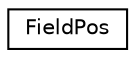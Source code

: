 digraph "Graphical Class Hierarchy"
{
 // LATEX_PDF_SIZE
  edge [fontname="Helvetica",fontsize="10",labelfontname="Helvetica",labelfontsize="10"];
  node [fontname="Helvetica",fontsize="10",shape=record];
  rankdir="LR";
  Node0 [label="FieldPos",height=0.2,width=0.4,color="black", fillcolor="white", style="filled",URL="$classFieldPos.html",tooltip=" "];
}
